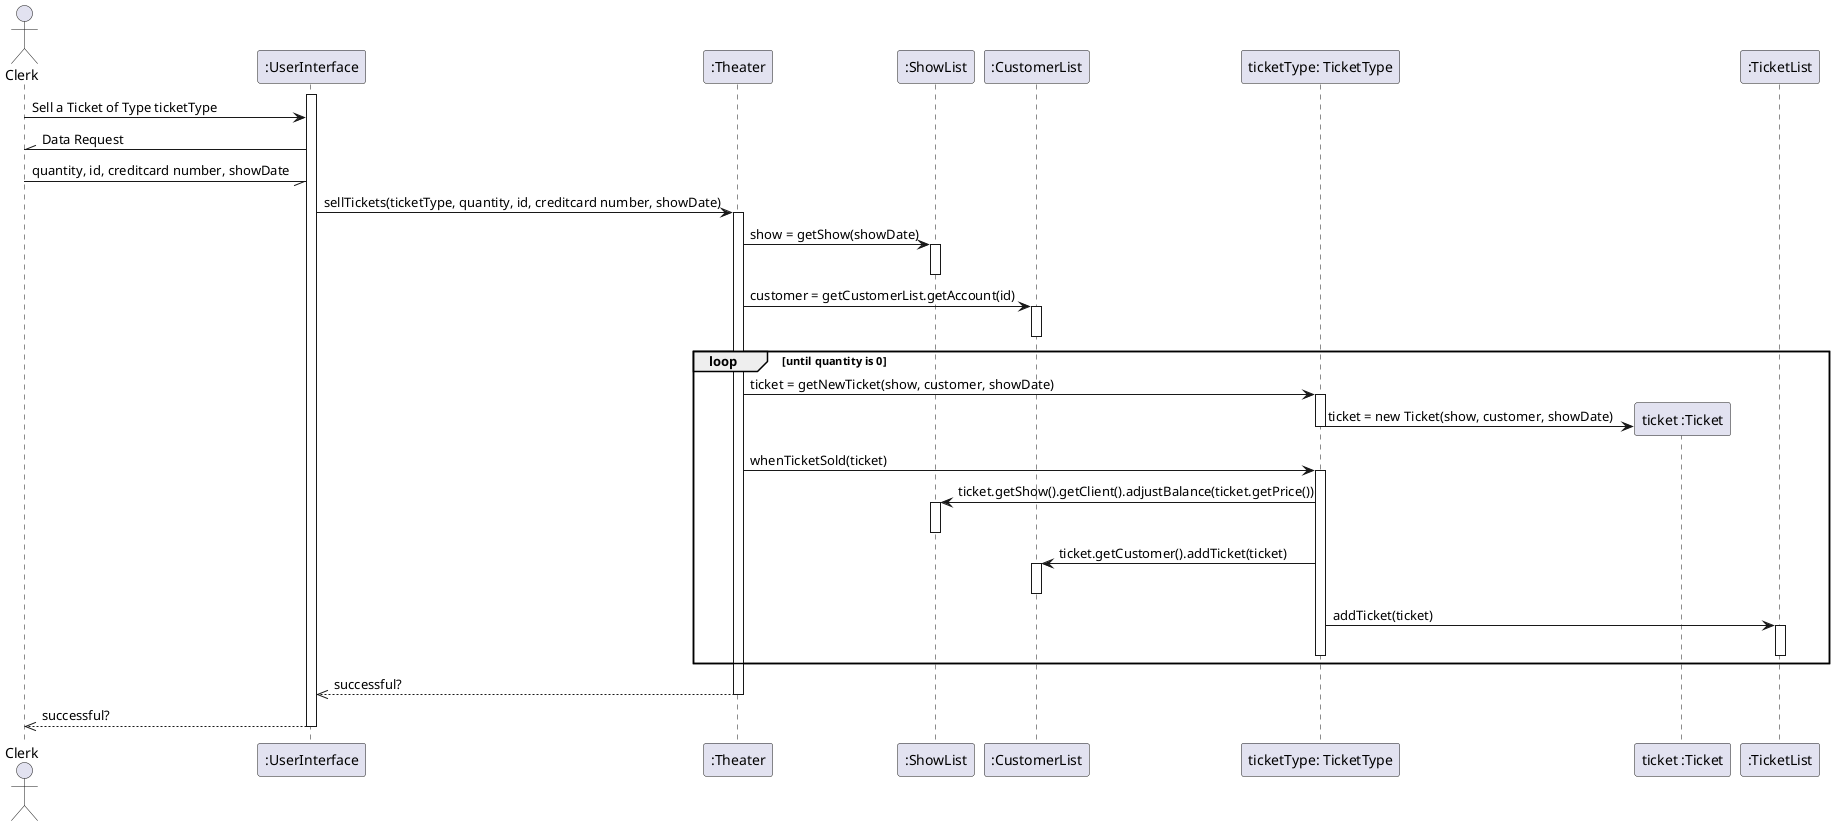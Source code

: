 @startuml

actor Clerk

activate ":UserInterface"
Clerk -> ":UserInterface" : Sell a Ticket of Type ticketType
Clerk //- ":UserInterface": Data Request
Clerk -// ":UserInterface": quantity, id, creditcard number, showDate
":UserInterface" -> ":Theater" : sellTickets(ticketType, quantity, id, creditcard number, showDate)
activate ":Theater"
":Theater" -> ":ShowList" : show = getShow(showDate)
activate ":ShowList"
deactivate ":ShowList"
":Theater" -> ":CustomerList" : customer = getCustomerList.getAccount(id)
activate ":CustomerList"
deactivate ":CustomerList"

loop until quantity is 0
    ":Theater" -> "ticketType: TicketType": ticket = getNewTicket(show, customer, showDate)
    activate "ticketType: TicketType"
    create "ticket :Ticket"
    "ticketType: TicketType" -> "ticket :Ticket": ticket = new Ticket(show, customer, showDate)
    deactivate "ticketType: TicketType"

    ":Theater" -> "ticketType: TicketType": whenTicketSold(ticket)
    activate "ticketType: TicketType"
    "ticketType: TicketType" -> ":ShowList": ticket.getShow().getClient().adjustBalance(ticket.getPrice())
    activate ":ShowList"
    deactivate ":ShowList"
    "ticketType: TicketType" -> ":CustomerList": ticket.getCustomer().addTicket(ticket)
    activate ":CustomerList"
    deactivate ":CustomerList"
    "ticketType: TicketType" -> ":TicketList": addTicket(ticket)
    activate ":TicketList"
    deactivate ":TicketList"
    deactivate "ticketType: TicketType"
end

":Theater" -->> ":UserInterface" : successful?
deactivate ":Theater"
":UserInterface" -->> Clerk : successful?
deactivate ":UserInterface"
@enduml
